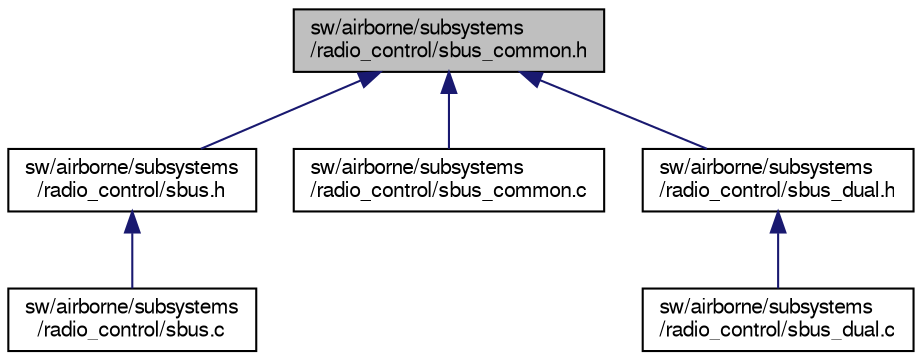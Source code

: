 digraph "sw/airborne/subsystems/radio_control/sbus_common.h"
{
  edge [fontname="FreeSans",fontsize="10",labelfontname="FreeSans",labelfontsize="10"];
  node [fontname="FreeSans",fontsize="10",shape=record];
  Node1 [label="sw/airborne/subsystems\l/radio_control/sbus_common.h",height=0.2,width=0.4,color="black", fillcolor="grey75", style="filled", fontcolor="black"];
  Node1 -> Node2 [dir="back",color="midnightblue",fontsize="10",style="solid",fontname="FreeSans"];
  Node2 [label="sw/airborne/subsystems\l/radio_control/sbus.h",height=0.2,width=0.4,color="black", fillcolor="white", style="filled",URL="$sbus_8h.html",tooltip="Radio control via single SBUS receiver. "];
  Node2 -> Node3 [dir="back",color="midnightblue",fontsize="10",style="solid",fontname="FreeSans"];
  Node3 [label="sw/airborne/subsystems\l/radio_control/sbus.c",height=0.2,width=0.4,color="black", fillcolor="white", style="filled",URL="$sbus_8c.html",tooltip="Single SBUS radio_control. "];
  Node1 -> Node4 [dir="back",color="midnightblue",fontsize="10",style="solid",fontname="FreeSans"];
  Node4 [label="sw/airborne/subsystems\l/radio_control/sbus_common.c",height=0.2,width=0.4,color="black", fillcolor="white", style="filled",URL="$sbus__common_8c.html",tooltip="Futaba SBUS decoder. "];
  Node1 -> Node5 [dir="back",color="midnightblue",fontsize="10",style="solid",fontname="FreeSans"];
  Node5 [label="sw/airborne/subsystems\l/radio_control/sbus_dual.h",height=0.2,width=0.4,color="black", fillcolor="white", style="filled",URL="$sbus__dual_8h.html",tooltip="Radio control via two SBUS receivers. "];
  Node5 -> Node6 [dir="back",color="midnightblue",fontsize="10",style="solid",fontname="FreeSans"];
  Node6 [label="sw/airborne/subsystems\l/radio_control/sbus_dual.c",height=0.2,width=0.4,color="black", fillcolor="white", style="filled",URL="$sbus__dual_8c.html",tooltip="Dual SBUS radio_control. "];
}
